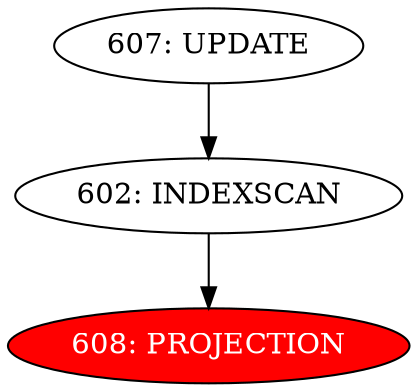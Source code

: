 digraph name {
602 [label="602: INDEXSCAN" ];
602 -> 608;
608 [label="608: PROJECTION" fontcolor="white" style="filled" fillcolor="red"];
607 [label="607: UPDATE" ];
607 -> 602;

}

